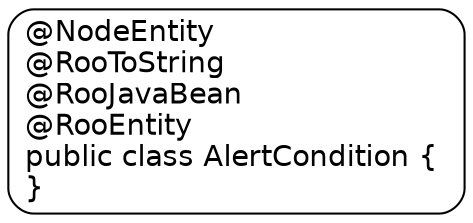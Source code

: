 digraph AlertCondition {
  node [
    fontname = "Bitstream Vera Sans"
    shape = "Mrecord"
  ]
  edge [
    fontname = "Bitstream Vera Sans"
  ]

  AlertCondition [
    
    label = "{@NodeEntity\
    \l@RooToString\
    \l@RooJavaBean\
    \l@RooEntity\
    \lpublic class AlertCondition \{\
    \l\}\
    \l}"
  ]

}
